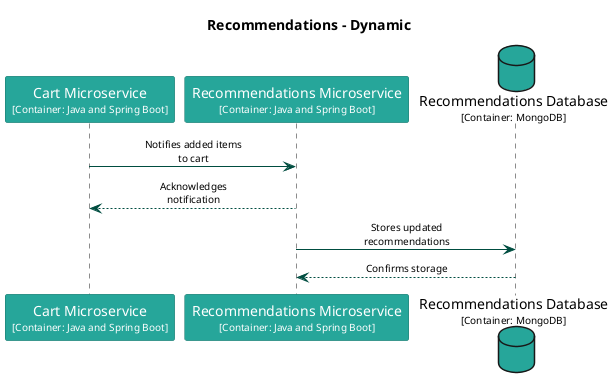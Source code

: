 @startuml
set separator none
title Recommendations - Dynamic

skinparam {
  arrowFontSize 10
  defaultTextAlignment center
  wrapWidth 200
  maxMessageSize 100
}

hide stereotype

skinparam sequenceParticipant<<Cart.CartMicroservice>> {
  BackgroundColor #26a69a
  FontColor #ffffff
  BorderColor #1a746b
  shadowing false
}
skinparam sequenceParticipant<<Recommendations.RecommendationsDatabase>> {
  BackgroundColor #26a69a
  FontColor #ffffff
  BorderColor #1a746b
  shadowing false
}
skinparam sequenceParticipant<<Recommendations.RecommendationsMicroservice>> {
  BackgroundColor #26a69a
  FontColor #ffffff
  BorderColor #1a746b
  shadowing false
}

participant "Cart Microservice\n<size:10>[Container: Java and Spring Boot]</size>" as Cart.CartMicroservice <<Cart.CartMicroservice>> #26a69a
participant "Recommendations Microservice\n<size:10>[Container: Java and Spring Boot]</size>" as Recommendations.RecommendationsMicroservice <<Recommendations.RecommendationsMicroservice>> #26a69a
database "Recommendations Database\n<size:10>[Container: MongoDB]</size>" as Recommendations.RecommendationsDatabase <<Recommendations.RecommendationsDatabase>> #26a69a
Cart.CartMicroservice -[#004d40]> Recommendations.RecommendationsMicroservice : Notifies added items to cart
Cart.CartMicroservice <-[#004d40]- Recommendations.RecommendationsMicroservice : Acknowledges notification
Recommendations.RecommendationsMicroservice -[#004d40]> Recommendations.RecommendationsDatabase : Stores updated recommendations
Recommendations.RecommendationsMicroservice <-[#004d40]- Recommendations.RecommendationsDatabase : Confirms storage
@enduml